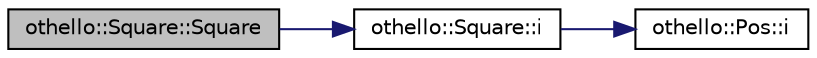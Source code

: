 digraph "othello::Square::Square"
{
  edge [fontname="Helvetica",fontsize="10",labelfontname="Helvetica",labelfontsize="10"];
  node [fontname="Helvetica",fontsize="10",shape=record];
  rankdir="LR";
  Node1 [label="othello::Square::Square",height=0.2,width=0.4,color="black", fillcolor="grey75", style="filled", fontcolor="black"];
  Node1 -> Node2 [color="midnightblue",fontsize="10",style="solid",fontname="Helvetica"];
  Node2 [label="othello::Square::i",height=0.2,width=0.4,color="black", fillcolor="white", style="filled",URL="$d4/d80/classothello_1_1_square.html#aadf912421e8f4448f4c778210d0d291f"];
  Node2 -> Node3 [color="midnightblue",fontsize="10",style="solid",fontname="Helvetica"];
  Node3 [label="othello::Pos::i",height=0.2,width=0.4,color="black", fillcolor="white", style="filled",URL="$d7/dd3/classothello_1_1_pos.html#afc7c09b0cba441f4ac30a3eb986aa59f"];
}
